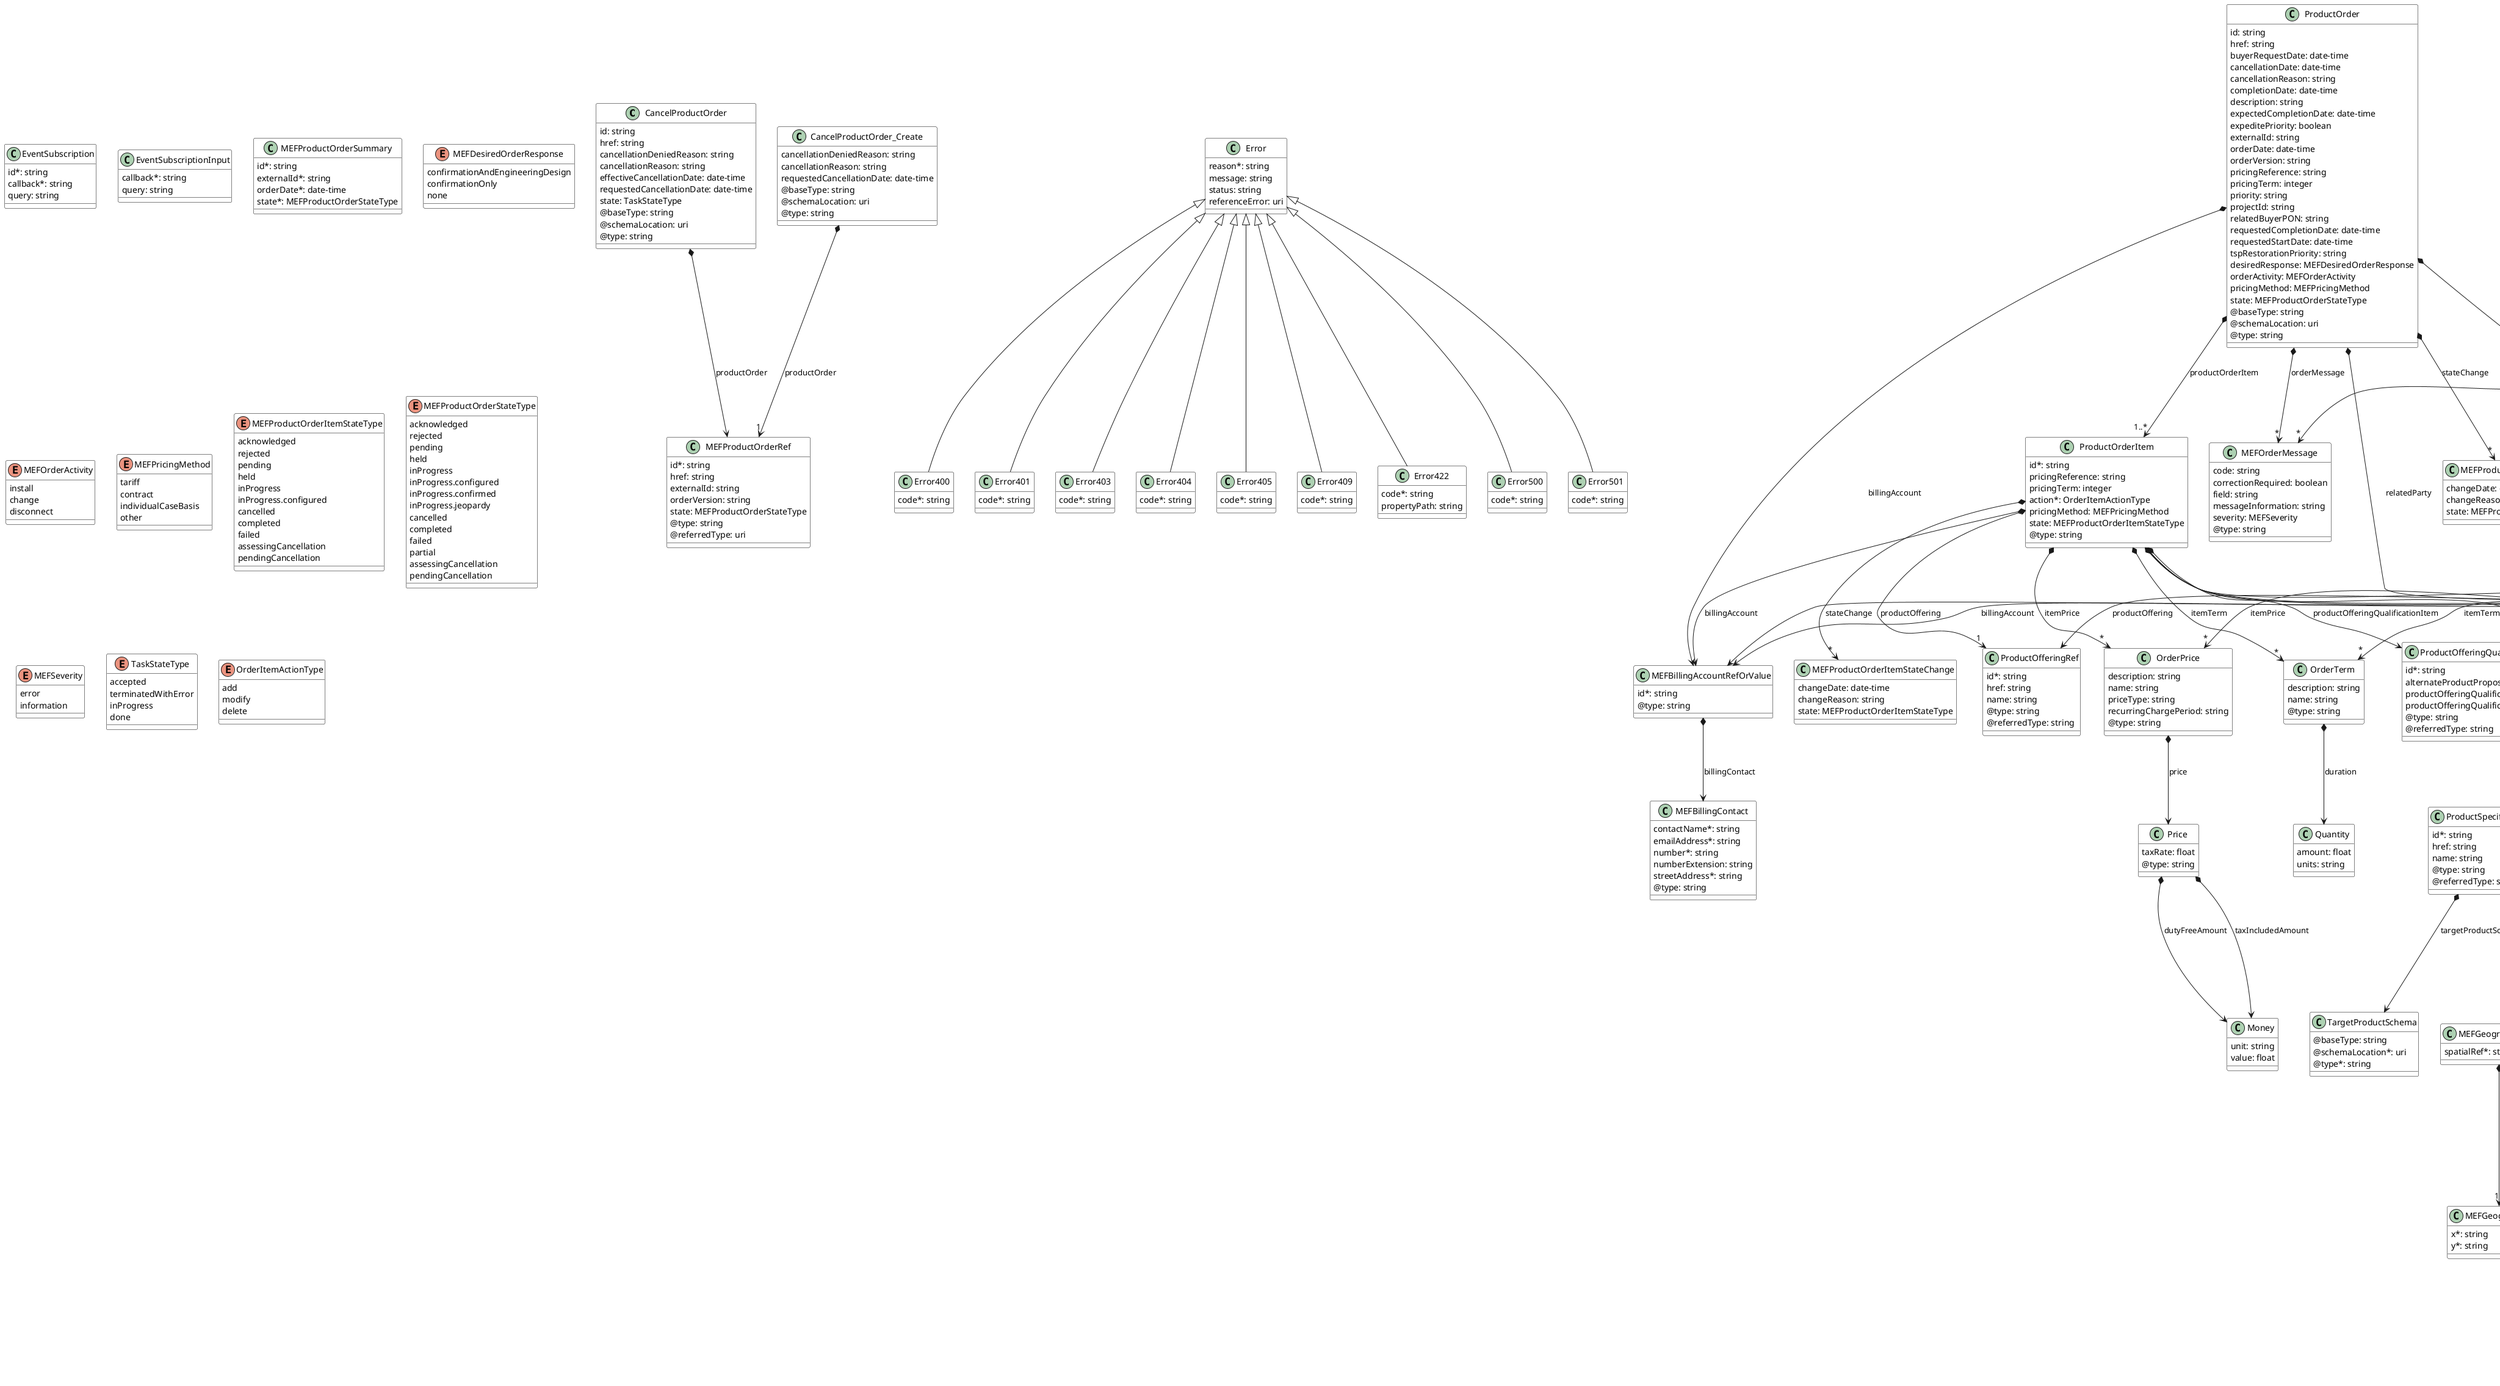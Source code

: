 @startuml
skinparam {
    ClassBackgroundColor White
    ClassBorderColor Black
}

class CancelProductOrder {

    id: string 
    href: string 
    cancellationDeniedReason: string 
    cancellationReason: string 
    effectiveCancellationDate: date-time 
    requestedCancellationDate: date-time 
    state: TaskStateType 
    @baseType: string 
    @schemaLocation: uri 
    @type: string 
}

CancelProductOrder *--> MEFProductOrderRef : productOrder


class CancelProductOrder_Create {

    cancellationDeniedReason: string 
    cancellationReason: string 
    requestedCancellationDate: date-time 
    @baseType: string 
    @schemaLocation: uri 
    @type: string 
}

CancelProductOrder_Create *-->"1" MEFProductOrderRef : productOrder


class Error400 {

    code*: string 
}
Error <|-- Error400



class Error401 {

    code*: string 
}
Error <|-- Error401



class Error403 {

    code*: string 
}
Error <|-- Error403



class Error404 {

    code*: string 
}
Error <|-- Error404



class Error405 {

    code*: string 
}
Error <|-- Error405



class Error409 {

    code*: string 
}
Error <|-- Error409



class Error422 {

    code*: string 
    propertyPath: string 
}
Error <|-- Error422



class Error500 {

    code*: string 
}
Error <|-- Error500



class Error501 {

    code*: string 
}
Error <|-- Error501



class Error {

    reason*: string 
    message: string 
    status: string 
    referenceError: uri 
}



class EventSubscription {

    id*: string 
    callback*: string 
    query: string 
}



class EventSubscriptionInput {

    callback*: string 
    query: string 
}



class FieldedAddress {

    city*: string 
    country*: string 
    locality: string 
    postcode: string 
    postcodeExtension: string 
    stateOrProvince: string 
    streetName*: string 
    streetNr: string 
    streetNrLast: string 
    streetNrLastSuffix: string 
    streetNrSuffix: string 
    streetSuffix: string 
    streetType: string 
}
RelatedPlaceRefOrValue <|-- FieldedAddress

FieldedAddress *--> GeographicSubAddress : geographicSubAddress


class FormattedAddress {

    addrLine1*: string 
    addrLine2: string 
    city*: string 
    country*: string 
    locality: string 
    postcode: string 
    postcodeExtension: string 
    stateOrProvince: string 
}
RelatedPlaceRefOrValue <|-- FormattedAddress



class GeographicSubAddress {

    buildingName: string 
    id: string 
    levelNumber: string 
    levelType: string 
    privateStreetName: string 
    privateStreetNumber: string 
}

GeographicSubAddress *-->"*" MEFSubUnit : subUnit


class GlobalAddressId {

    externalReferenceId*: string 
    externalReferenceType*: string 
}
RelatedPlaceRefOrValue <|-- GlobalAddressId



class MEFBillingAccountRefOrValue {

    id*: string 
    @type: string 
}

MEFBillingAccountRefOrValue *--> MEFBillingContact : billingContact


class MEFBillingContact {

    contactName*: string 
    emailAddress*: string 
    number*: string 
    numberExtension: string 
    streetAddress*: string 
    @type: string 
}



class MEFGeographicLocation {

    spatialRef*: string 
}
RelatedPlaceRefOrValue <|-- MEFGeographicLocation

MEFGeographicLocation *-->"1" MEFGeographicPoint : geographicPoint


class MEFGeographicPoint {

    x*: string 
    y*: string 
}



class MEFOrderMessage {

    code: string 
    correctionRequired: boolean 
    field: string 
    messageInformation: string 
    severity: MEFSeverity 
    @type: string 
}



class MEFProductConfiguration {

    @baseType: string 
    @schemaLocation: uri 
    @type*: string 
}



class MEFProductOrderItemStateChange {

    changeDate: date-time 
    changeReason: string 
    state: MEFProductOrderItemStateType 
}



class MEFProductOrderItem_Create {

    id: string 
    pricingReference: string 
    pricingTerm: integer 
    action: OrderItemActionType 
    pricingMethod: MEFPricingMethod 
    @type: string 
}

MEFProductOrderItem_Create *--> MEFBillingAccountRefOrValue : billingAccount
MEFProductOrderItem_Create *-->"*" OrderPrice : itemPrice
MEFProductOrderItem_Create *-->"*" OrderTerm : itemTerm
MEFProductOrderItem_Create *--> MEFProductRefOrValueForOrder : product
MEFProductOrderItem_Create *--> ProductOfferingRef : productOffering
MEFProductOrderItem_Create *--> ProductOfferingQualificationItemRef : productOfferingQualificationItem
MEFProductOrderItem_Create *-->"*" OrderItemRelationship : productOrderItemRelationship
MEFProductOrderItem_Create *--> MEFQuoteItemRef : quoteItem
MEFProductOrderItem_Create *-->"*" RelatedPartyRefOrValue : relatedParty


class MEFProductOrderRef {

    id*: string 
    href: string 
    externalId: string 
    orderVersion: string 
    state: MEFProductOrderStateType 
    @type: string 
    @referredType: uri 
}



class MEFProductOrderStateChange {

    changeDate: date-time 
    changeReason: string 
    state: MEFProductOrderStateType 
}



class MEFProductOrderSummary {

    id*: string 
    externalId*: string 
    orderDate*: date-time 
    state*: MEFProductOrderStateType 
}



class MEFProductRefOrValueForOrder {

    id: string 
    href: string 
    buyerProductId: string 
    @type: string 
}

MEFProductRefOrValueForOrder *-->"*" RelatedPlaceRefOrValue : place
MEFProductRefOrValueForOrder *--> MEFProductConfiguration : productConfiguration
MEFProductRefOrValueForOrder *-->"*" ProductRelationship : productRelationship
MEFProductRefOrValueForOrder *--> ProductSpecificationRef : productSpecification


class MEFQuoteItemRef {

    id*: string 
    quoteHref: string 
    quoteId: string 
    @type: string 
    @referredType: uri 
}



class MEFSubUnit {

    subUnitNumber*: string 
    subUnitType*: string 
}



class Money {

    unit: string 
    value: float 
}



class Note {

    id: string 
    author*: string 
    date*: date-time 
    text*: string 
    @type: string 
}



class OrderItemRelationship {

    id*: string 
    relationshipType*: string 
    @type: string 
}



class OrderPrice {

    description: string 
    name: string 
    priceType: string 
    recurringChargePeriod: string 
    @type: string 
}

OrderPrice *--> Price : price


class OrderTerm {

    description: string 
    name: string 
    @type: string 
}

OrderTerm *--> Quantity : duration


class PlaceRef {

    @referredType*: string 
    href: string 
    id*: string 
}
RelatedPlaceRefOrValue <|-- PlaceRef



class Price {

    taxRate: float 
    @type: string 
}

Price *--> Money : dutyFreeAmount
Price *--> Money : taxIncludedAmount


class ProductOfferingQualificationItemRef {

    id*: string 
    alternateProductProposalId: string 
    productOfferingQualificationHref: string 
    productOfferingQualificationId*: string 
    @type: string 
    @referredType: string 
}



class ProductOfferingRef {

    id*: string 
    href: string 
    name: string 
    @type: string 
    @referredType: string 
}



class ProductOrder {

    id: string 
    href: string 
    buyerRequestDate: date-time 
    cancellationDate: date-time 
    cancellationReason: string 
    completionDate: date-time 
    description: string 
    expectedCompletionDate: date-time 
    expeditePriority: boolean 
    externalId: string 
    orderDate: date-time 
    orderVersion: string 
    pricingReference: string 
    pricingTerm: integer 
    priority: string 
    projectId: string 
    relatedBuyerPON: string 
    requestedCompletionDate: date-time 
    requestedStartDate: date-time 
    tspRestorationPriority: string 
    desiredResponse: MEFDesiredOrderResponse 
    orderActivity: MEFOrderActivity 
    pricingMethod: MEFPricingMethod 
    state: MEFProductOrderStateType 
    @baseType: string 
    @schemaLocation: uri 
    @type: string 
}

ProductOrder *--> MEFBillingAccountRefOrValue : billingAccount
ProductOrder *-->"*" Note : note
ProductOrder *-->"*" MEFOrderMessage : orderMessage
ProductOrder *-->"1..*" ProductOrderItem : productOrderItem
ProductOrder *-->"*" RelatedPartyRefOrValue : relatedParty
ProductOrder *-->"*" MEFProductOrderStateChange : stateChange


class ProductOrderItem {

    id*: string 
    pricingReference: string 
    pricingTerm: integer 
    action*: OrderItemActionType 
    pricingMethod: MEFPricingMethod 
    state: MEFProductOrderItemStateType 
    @type: string 
}

ProductOrderItem *--> MEFBillingAccountRefOrValue : billingAccount
ProductOrderItem *-->"*" OrderPrice : itemPrice
ProductOrderItem *-->"*" OrderTerm : itemTerm
ProductOrderItem *--> MEFProductRefOrValueForOrder : product
ProductOrderItem *-->"1" ProductOfferingRef : productOffering
ProductOrderItem *--> ProductOfferingQualificationItemRef : productOfferingQualificationItem
ProductOrderItem *-->"*" OrderItemRelationship : productOrderItemRelationship
ProductOrderItem *--> MEFQuoteItemRef : quoteItem
ProductOrderItem *-->"*" RelatedPartyRefOrValue : relatedParty
ProductOrderItem *-->"*" MEFProductOrderItemStateChange : stateChange


class ProductOrder_Create {

    buyerRequestDate*: date-time 
    description: string 
    expeditePriority: boolean 
    externalId*: string 
    orderVersion*: string 
    pricingReference: string 
    pricingTerm: integer 
    priority: string 
    projectId: string 
    relatedBuyerPON: string 
    requestedCompletionDate*: date-time 
    requestedStartDate: date-time 
    tspRestorationPriority: string 
    desiredResponse*: MEFDesiredOrderResponse 
    orderActivity*: MEFOrderActivity 
    pricingMethod: MEFPricingMethod 
    @baseType: string 
    @schemaLocation: uri 
    @type: string 
}

ProductOrder_Create *--> MEFBillingAccountRefOrValue : billingAccount
ProductOrder_Create *-->"*" Note : note
ProductOrder_Create *-->"*" MEFOrderMessage : orderMessage
ProductOrder_Create *-->"1..*" MEFProductOrderItem_Create : productOrderItem
ProductOrder_Create *-->"1..*" RelatedPartyRefOrValue : relatedParty


class ProductRelationship {

    id*: string 
    href: string 
    buyerProductId: string 
    name: string 
    relationshipType*: string 
    @type: string 
    @referredType: string 
}



class ProductSpecificationRef {

    id*: string 
    href: string 
    name: string 
    @type: string 
    @referredType: string 
}

ProductSpecificationRef *--> TargetProductSchema : targetProductSchema


enum MEFDesiredOrderResponse {

    confirmationAndEngineeringDesign
    confirmationOnly
    none
}
class Quantity {

    amount: float 
    units: string 
}



class RelatedPartyRefOrValue {

    emailAddress*: string 
    name*: string 
    number*: string 
    numberExtension: string 
    role*: string 
    @type: string 
    @referredType: string 
}



class RelatedPlaceRefOrValue {

    @schemaLocation: uri 
    @type*: string 
    role*: string 
}



class TargetProductSchema {

    @baseType: string 
    @schemaLocation*: uri 
    @type*: string 
}



enum MEFOrderActivity {

    install
    change
    disconnect
}
enum MEFPricingMethod {

    tariff
    contract
    individualCaseBasis
    other
}
enum MEFProductOrderItemStateType {

    acknowledged
    rejected
    pending
    held
    inProgress
    inProgress.configured
    cancelled
    completed
    failed
    assessingCancellation
    pendingCancellation
}
enum MEFProductOrderStateType {

    acknowledged
    rejected
    pending
    held
    inProgress
    inProgress.configured
    inProgress.confirmed
    inProgress.jeopardy
    cancelled
    completed
    failed
    partial
    assessingCancellation
    pendingCancellation
}
enum MEFSeverity {

    error
    information
}
enum TaskStateType {

    accepted
    terminatedWithError
    inProgress
    done
}
enum OrderItemActionType {

    add
    modify
    delete
}
@enduml

